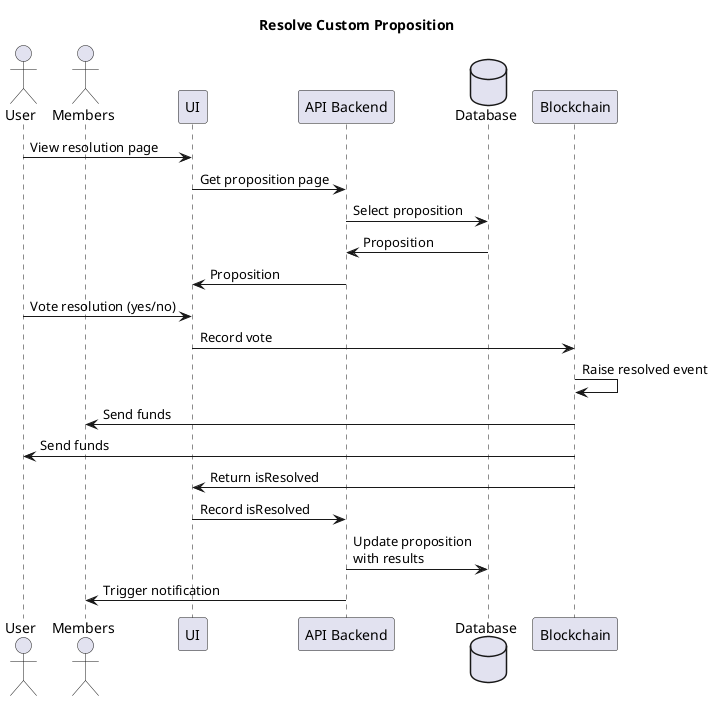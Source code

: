 @startuml Resolve Custom Proposition 

title Resolve Custom Proposition 

actor User as user
actor Members as members
participant UI as ui
participant "API Backend" as api
database Database as db
participant Blockchain as bc

user -> ui : View resolution page
ui -> api : Get proposition page
api -> db : Select proposition
db -> api : Proposition
api -> ui : Proposition
user -> ui : Vote resolution (yes/no)
ui -> bc : Record vote
bc -> bc : Raise resolved event
bc -> members : Send funds
bc -> user : Send funds
bc -> ui : Return isResolved
ui -> api : Record isResolved
api -> db : Update proposition\nwith results 
api -> members : Trigger notification

@enduml